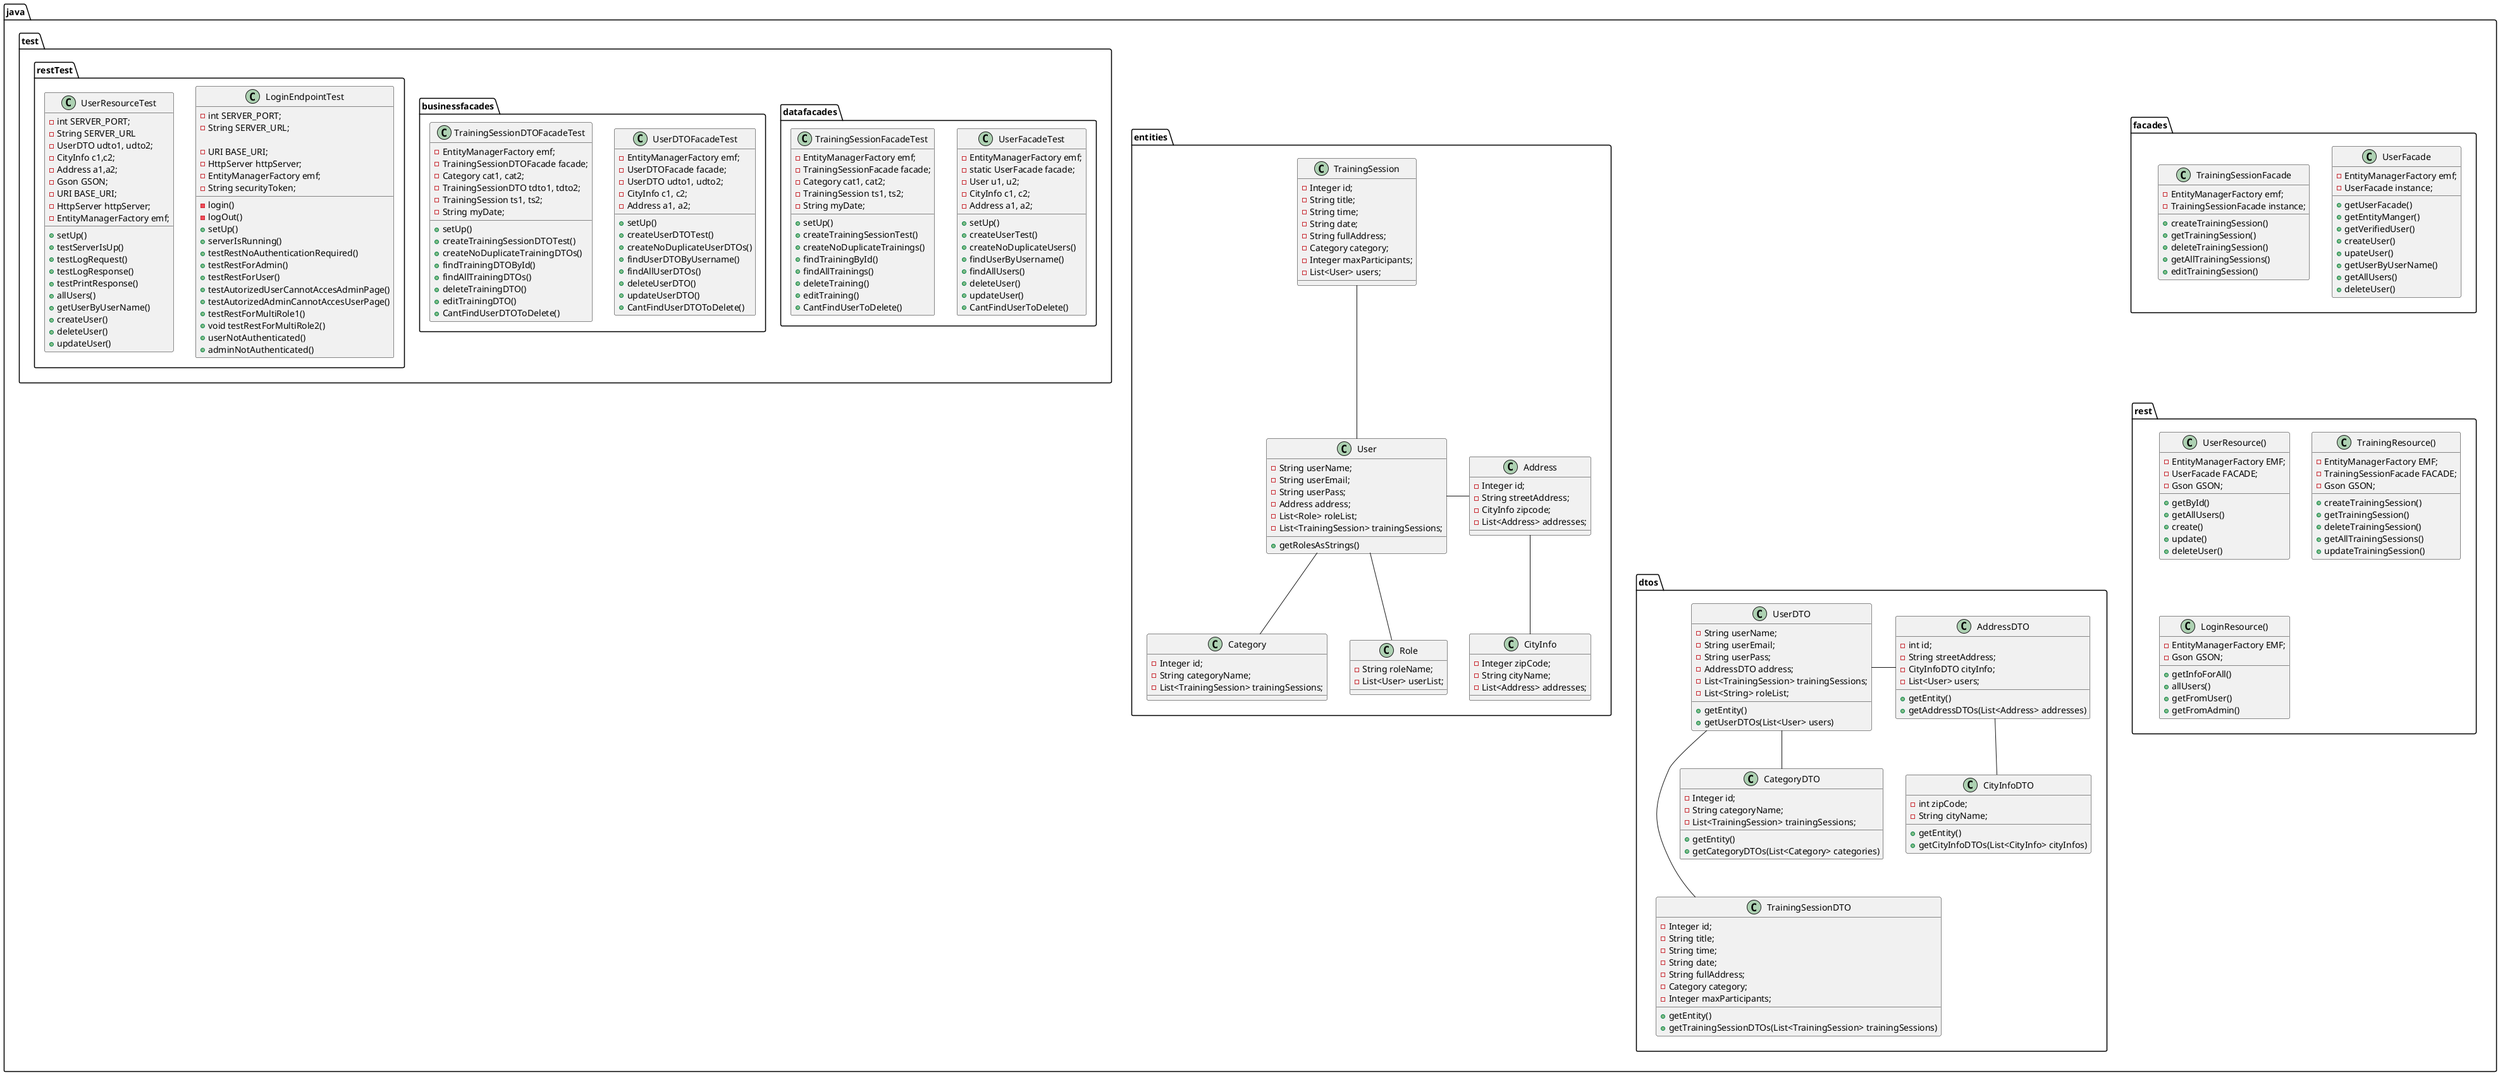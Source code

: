@startuml
'https://plantuml.com/class-diagram

package "java" {

package "dtos" {
UserDTO - AddressDTO
UserDTO --- TrainingSessionDTO
UserDTO -- CategoryDTO
AddressDTO -- CityInfoDTO

class UserDTO {
- String userName;
- String userEmail;
- String userPass;
- AddressDTO address;
- List<TrainingSession> trainingSessions;
- List<String> roleList;

+ getEntity()
+ getUserDTOs(List<User> users)
}

class AddressDTO {
- int id;
- String streetAddress;
- CityInfoDTO cityInfo;
- List<User> users;

+ getEntity()
+ getAddressDTOs(List<Address> addresses)
}

class TrainingSessionDTO {
- Integer id;
- String title;
- String time;
- String date;
- String fullAddress;
- Category category;
- Integer maxParticipants;

+ getEntity()
+ getTrainingSessionDTOs(List<TrainingSession> trainingSessions)
}

class CategoryDTO {
- Integer id;
- String categoryName;
- List<TrainingSession> trainingSessions;

+ getEntity()
+ getCategoryDTOs(List<Category> categories)
}

class CityInfoDTO {
- int zipCode;
- String cityName;

+ getEntity()
+ getCityInfoDTOs(List<CityInfo> cityInfos)
}



}


package "facades" {

class UserFacade {
- EntityManagerFactory emf;
- UserFacade instance;

+ getUserFacade()
+ getEntityManger()
+ getVerifiedUser()
+ createUser()
+ upateUser()
+ getUserByUserName()
+ getAllUsers()
+ deleteUser()

}



class TrainingSessionFacade {
- EntityManagerFactory emf;
- TrainingSessionFacade instance;

+ createTrainingSession()
+ getTrainingSession()
+ deleteTrainingSession()
+ getAllTrainingSessions()
+ editTrainingSession()

}

}


package "rest" {

class UserResource() {
- EntityManagerFactory EMF;
- UserFacade FACADE;
- Gson GSON;

+ getById()
+ getAllUsers()
+ create()
+ update()
+ deleteUser()

}

class TrainingResource() {
- EntityManagerFactory EMF;
- TrainingSessionFacade FACADE;
- Gson GSON;

+ createTrainingSession()
+ getTrainingSession()
+ deleteTrainingSession()
+ getAllTrainingSessions()
+ updateTrainingSession()

}

class LoginResource() {
- EntityManagerFactory EMF;
- Gson GSON;

+ getInfoForAll()
+ allUsers()
+ getFromUser()
+ getFromAdmin()

}

}

package "entities" {
TrainingSession -- User
User -- Category
User -- Role
User - Address
Address -- CityInfo

class TrainingSession {
- Integer id;
- String title;
- String time;
- String date;
- String fullAddress;
- Category category;
- Integer maxParticipants;
- List<User> users;

}

class User {
- String userName;
- String userEmail;
- String userPass;
- Address address;
- List<Role> roleList;
- List<TrainingSession> trainingSessions;

+ getRolesAsStrings()
}

class Role {
- String roleName;
- List<User> userList;
}

class Category {
- Integer id;
- String categoryName;
- List<TrainingSession> trainingSessions;
}

class Address {
- Integer id;
- String streetAddress;
- CityInfo zipcode;
- List<Address> addresses;
}

class CityInfo {
- Integer zipCode;
- String cityName;
- List<Address> addresses;
}

}

package "test" {

package "datafacades" {

class UserFacadeTest {
- EntityManagerFactory emf;
- static UserFacade facade;
- User u1, u2;
- CityInfo c1, c2;
- Address a1, a2;

+ setUp()
+ createUserTest()
+ createNoDuplicateUsers()
+ findUserByUsername()
+ findAllUsers()
+ deleteUser()
+ updateUser()
+ CantFindUserToDelete()

}

class TrainingSessionFacadeTest {
- EntityManagerFactory emf;
- TrainingSessionFacade facade;
- Category cat1, cat2;
- TrainingSession ts1, ts2;
- String myDate;

+ setUp()
+ createTrainingSessionTest()
+ createNoDuplicateTrainings()
+ findTrainingById()
+ findAllTrainings()
+ deleteTraining()
+ editTraining()
+ CantFindUserToDelete()


}

}

package "businessfacades" {

class UserDTOFacadeTest {
- EntityManagerFactory emf;
- UserDTOFacade facade;
- UserDTO udto1, udto2;
- CityInfo c1, c2;
- Address a1, a2;

+ setUp()
+ createUserDTOTest()
+ createNoDuplicateUserDTOs()
+ findUserDTOByUsername()
+ findAllUserDTOs()
+ deleteUserDTO()
+ updateUserDTO()
+ CantFindUserDTOToDelete()

}

class TrainingSessionDTOFacadeTest {
- EntityManagerFactory emf;
- TrainingSessionDTOFacade facade;
- Category cat1, cat2;
- TrainingSessionDTO tdto1, tdto2;
- TrainingSession ts1, ts2;
- String myDate;

+ setUp()
+ createTrainingSessionDTOTest()
+ createNoDuplicateTrainingDTOs()
+ findTrainingDTOById()
+ findAllTrainingDTOs()
+ deleteTrainingDTO()
+ editTrainingDTO()
+ CantFindUserDTOToDelete()


}
}

package "restTest" {

class LoginEndpointTest {
- int SERVER_PORT;
- String SERVER_URL;

- URI BASE_URI;
- HttpServer httpServer;
- EntityManagerFactory emf;
- String securityToken;

- login()
- logOut()
+ setUp()
+ serverIsRunning()
+ testRestNoAuthenticationRequired()
+ testRestForAdmin()
+ testRestForUser()
+ testAutorizedUserCannotAccesAdminPage()
+ testAutorizedAdminCannotAccesUserPage()
+ testRestForMultiRole1()
+ void testRestForMultiRole2()
+ userNotAuthenticated()
+ adminNotAuthenticated()

}

class UserResourceTest {
- int SERVER_PORT;
- String SERVER_URL
- UserDTO udto1, udto2;
- CityInfo c1,c2;
- Address a1,a2;
- Gson GSON;
- URI BASE_URI;
- HttpServer httpServer;
- EntityManagerFactory emf;

+ setUp()
+ testServerIsUp()
+ testLogRequest()
+ testLogResponse()
+ testPrintResponse()
+ allUsers()
+ getUserByUserName()
+ createUser()
+ deleteUser()
+ updateUser()



}

}

facades --[hidden]> rest
entities ---[hidden]> dtos

}



@enduml